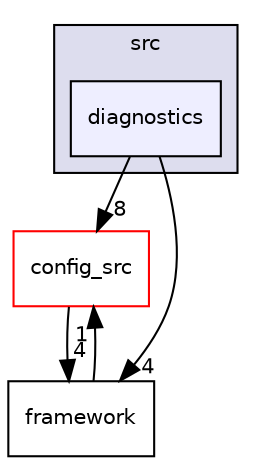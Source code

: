 digraph "/home/adcroft/GitHub/workspace/Gaea-stats-MOM6-examples/MOM6-examples/src/MOM6/src/diagnostics" {
  compound=true
  node [ fontsize="10", fontname="Helvetica"];
  edge [ labelfontsize="10", labelfontname="Helvetica"];
  subgraph clusterdir_68267d1309a1af8e8297ef4c3efbcdba {
    graph [ bgcolor="#ddddee", pencolor="black", label="src" fontname="Helvetica", fontsize="10", URL="dir_68267d1309a1af8e8297ef4c3efbcdba.html"]
  dir_941f38c4e38886800e591b0dff3cead0 [shape=box, label="diagnostics", style="filled", fillcolor="#eeeeff", pencolor="black", URL="dir_941f38c4e38886800e591b0dff3cead0.html"];
  }
  dir_bbbeac63f53ec5ea699fa4cbaa8c4afb [shape=box label="config_src" fillcolor="white" style="filled" color="red" URL="dir_bbbeac63f53ec5ea699fa4cbaa8c4afb.html"];
  dir_5752cadd8276ecfd63d9b924f2a4d4b5 [shape=box label="framework" URL="dir_5752cadd8276ecfd63d9b924f2a4d4b5.html"];
  dir_bbbeac63f53ec5ea699fa4cbaa8c4afb->dir_5752cadd8276ecfd63d9b924f2a4d4b5 [headlabel="4", labeldistance=1.5 headhref="dir_000000_000009.html"];
  dir_941f38c4e38886800e591b0dff3cead0->dir_bbbeac63f53ec5ea699fa4cbaa8c4afb [headlabel="8", labeldistance=1.5 headhref="dir_000007_000000.html"];
  dir_941f38c4e38886800e591b0dff3cead0->dir_5752cadd8276ecfd63d9b924f2a4d4b5 [headlabel="4", labeldistance=1.5 headhref="dir_000007_000009.html"];
  dir_5752cadd8276ecfd63d9b924f2a4d4b5->dir_bbbeac63f53ec5ea699fa4cbaa8c4afb [headlabel="1", labeldistance=1.5 headhref="dir_000009_000000.html"];
}
